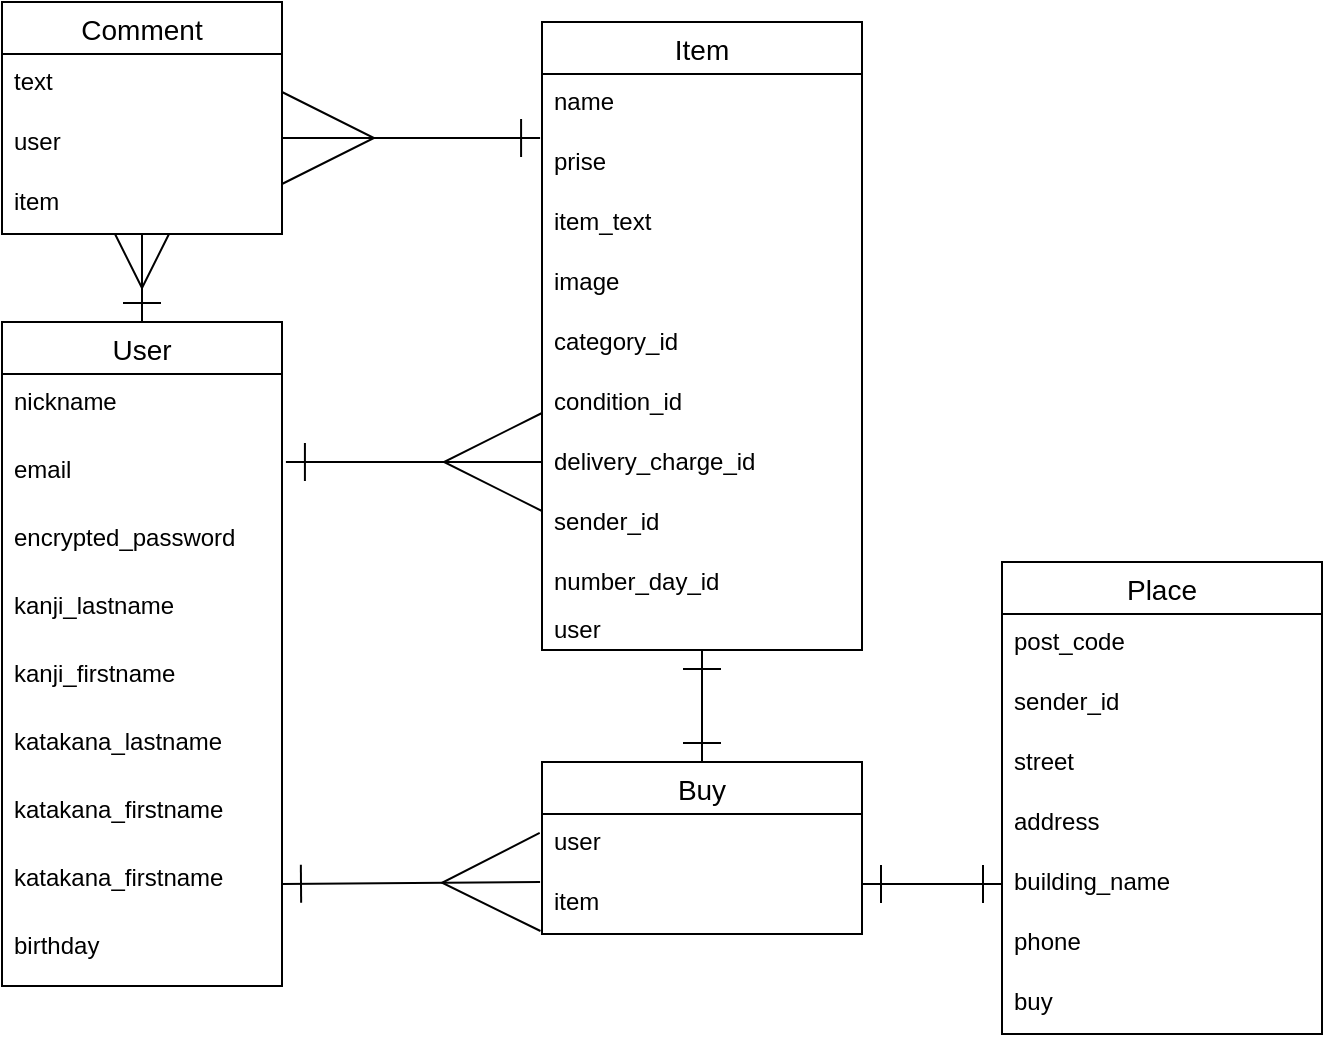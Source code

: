 <mxfile>
    <diagram id="KcV_us2dvVNL-EYU4mCv" name="ページ1">
        <mxGraphModel dx="699" dy="555" grid="1" gridSize="10" guides="1" tooltips="1" connect="1" arrows="1" fold="1" page="1" pageScale="1" pageWidth="827" pageHeight="1169" math="0" shadow="0">
            <root>
                <mxCell id="0"/>
                <mxCell id="1" parent="0"/>
                <mxCell id="88" value="" style="edgeStyle=none;html=1;startArrow=ERone;startFill=0;endArrow=ERmany;endFill=0;startSize=17;endSize=25;strokeColor=default;" edge="1" parent="1" source="2" target="29">
                    <mxGeometry relative="1" as="geometry"/>
                </mxCell>
                <mxCell id="2" value="User" style="swimlane;fontStyle=0;childLayout=stackLayout;horizontal=1;startSize=26;horizontalStack=0;resizeParent=1;resizeParentMax=0;resizeLast=0;collapsible=1;marginBottom=0;align=center;fontSize=14;" vertex="1" parent="1">
                    <mxGeometry x="10" y="160" width="140" height="332" as="geometry"/>
                </mxCell>
                <object label="nickname" id="7">
                    <mxCell style="text;strokeColor=none;fillColor=none;spacingLeft=4;spacingRight=4;overflow=hidden;rotatable=0;points=[[0,0.5],[1,0.5]];portConstraint=eastwest;fontSize=12;" vertex="1" parent="2">
                        <mxGeometry y="26" width="140" height="34" as="geometry"/>
                    </mxCell>
                </object>
                <object label="email" id="3">
                    <mxCell style="text;strokeColor=none;fillColor=none;spacingLeft=4;spacingRight=4;overflow=hidden;rotatable=0;points=[[0,0.5],[1,0.5]];portConstraint=eastwest;fontSize=12;" vertex="1" parent="2">
                        <mxGeometry y="60" width="140" height="34" as="geometry"/>
                    </mxCell>
                </object>
                <object label="encrypted_password" id="10">
                    <mxCell style="text;strokeColor=none;fillColor=none;spacingLeft=4;spacingRight=4;overflow=hidden;rotatable=0;points=[[0,0.5],[1,0.5]];portConstraint=eastwest;fontSize=12;" vertex="1" parent="2">
                        <mxGeometry y="94" width="140" height="34" as="geometry"/>
                    </mxCell>
                </object>
                <object label="kanji_lastname" id="11">
                    <mxCell style="text;strokeColor=none;fillColor=none;spacingLeft=4;spacingRight=4;overflow=hidden;rotatable=0;points=[[0,0.5],[1,0.5]];portConstraint=eastwest;fontSize=12;" vertex="1" parent="2">
                        <mxGeometry y="128" width="140" height="34" as="geometry"/>
                    </mxCell>
                </object>
                <object label="kanji_firstname" id="12">
                    <mxCell style="text;strokeColor=none;fillColor=none;spacingLeft=4;spacingRight=4;overflow=hidden;rotatable=0;points=[[0,0.5],[1,0.5]];portConstraint=eastwest;fontSize=12;" vertex="1" parent="2">
                        <mxGeometry y="162" width="140" height="34" as="geometry"/>
                    </mxCell>
                </object>
                <object label="katakana_lastname" id="57">
                    <mxCell style="text;strokeColor=none;fillColor=none;spacingLeft=4;spacingRight=4;overflow=hidden;rotatable=0;points=[[0,0.5],[1,0.5]];portConstraint=eastwest;fontSize=12;" vertex="1" parent="2">
                        <mxGeometry y="196" width="140" height="34" as="geometry"/>
                    </mxCell>
                </object>
                <object label="katakana_firstname" id="14">
                    <mxCell style="text;strokeColor=none;fillColor=none;spacingLeft=4;spacingRight=4;overflow=hidden;rotatable=0;points=[[0,0.5],[1,0.5]];portConstraint=eastwest;fontSize=12;" vertex="1" parent="2">
                        <mxGeometry y="230" width="140" height="34" as="geometry"/>
                    </mxCell>
                </object>
                <object label="katakana_firstname" id="79">
                    <mxCell style="text;strokeColor=none;fillColor=none;spacingLeft=4;spacingRight=4;overflow=hidden;rotatable=0;points=[[0,0.5],[1,0.5]];portConstraint=eastwest;fontSize=12;" vertex="1" parent="2">
                        <mxGeometry y="264" width="140" height="34" as="geometry"/>
                    </mxCell>
                </object>
                <object label="birthday" id="63">
                    <mxCell style="text;strokeColor=none;fillColor=none;spacingLeft=4;spacingRight=4;overflow=hidden;rotatable=0;points=[[0,0.5],[1,0.5]];portConstraint=eastwest;fontSize=12;" vertex="1" parent="2">
                        <mxGeometry y="298" width="140" height="34" as="geometry"/>
                    </mxCell>
                </object>
                <mxCell id="74" style="edgeStyle=none;html=1;startArrow=ERone;startFill=0;endArrow=ERmany;endFill=0;startSize=17;endSize=44;strokeColor=default;exitX=-0.006;exitY=0.067;exitDx=0;exitDy=0;exitPerimeter=0;" edge="1" parent="1" source="20">
                    <mxGeometry relative="1" as="geometry">
                        <mxPoint x="150" y="68" as="targetPoint"/>
                        <Array as="points">
                            <mxPoint x="200" y="68"/>
                        </Array>
                    </mxGeometry>
                </mxCell>
                <mxCell id="78" style="edgeStyle=none;html=1;startArrow=ERone;startFill=0;endArrow=ERone;endFill=0;startSize=17;endSize=17;strokeColor=default;entryX=0.5;entryY=0;entryDx=0;entryDy=0;" edge="1" parent="1" source="17" target="32">
                    <mxGeometry relative="1" as="geometry">
                        <mxPoint x="360" y="430" as="targetPoint"/>
                    </mxGeometry>
                </mxCell>
                <mxCell id="17" value="Item" style="swimlane;fontStyle=0;childLayout=stackLayout;horizontal=1;startSize=26;horizontalStack=0;resizeParent=1;resizeParentMax=0;resizeLast=0;collapsible=1;marginBottom=0;align=center;fontSize=14;" vertex="1" parent="1">
                    <mxGeometry x="280" y="10" width="160" height="314" as="geometry"/>
                </mxCell>
                <mxCell id="19" value="name" style="text;strokeColor=none;fillColor=none;spacingLeft=4;spacingRight=4;overflow=hidden;rotatable=0;points=[[0,0.5],[1,0.5]];portConstraint=eastwest;fontSize=12;" vertex="1" parent="17">
                    <mxGeometry y="26" width="160" height="30" as="geometry"/>
                </mxCell>
                <mxCell id="20" value="prise" style="text;strokeColor=none;fillColor=none;spacingLeft=4;spacingRight=4;overflow=hidden;rotatable=0;points=[[0,0.5],[1,0.5]];portConstraint=eastwest;fontSize=12;" vertex="1" parent="17">
                    <mxGeometry y="56" width="160" height="30" as="geometry"/>
                </mxCell>
                <mxCell id="24" value="item_text" style="text;strokeColor=none;fillColor=none;spacingLeft=4;spacingRight=4;overflow=hidden;rotatable=0;points=[[0,0.5],[1,0.5]];portConstraint=eastwest;fontSize=12;" vertex="1" parent="17">
                    <mxGeometry y="86" width="160" height="30" as="geometry"/>
                </mxCell>
                <mxCell id="22" value="image" style="text;strokeColor=none;fillColor=none;spacingLeft=4;spacingRight=4;overflow=hidden;rotatable=0;points=[[0,0.5],[1,0.5]];portConstraint=eastwest;fontSize=12;" vertex="1" parent="17">
                    <mxGeometry y="116" width="160" height="30" as="geometry"/>
                </mxCell>
                <mxCell id="21" value="category_id" style="text;strokeColor=none;fillColor=none;spacingLeft=4;spacingRight=4;overflow=hidden;rotatable=0;points=[[0,0.5],[1,0.5]];portConstraint=eastwest;fontSize=12;" vertex="1" parent="17">
                    <mxGeometry y="146" width="160" height="30" as="geometry"/>
                </mxCell>
                <mxCell id="23" value="condition_id" style="text;strokeColor=none;fillColor=none;spacingLeft=4;spacingRight=4;overflow=hidden;rotatable=0;points=[[0,0.5],[1,0.5]];portConstraint=eastwest;fontSize=12;" vertex="1" parent="17">
                    <mxGeometry y="176" width="160" height="30" as="geometry"/>
                </mxCell>
                <mxCell id="26" value="delivery_charge_id" style="text;strokeColor=none;fillColor=none;spacingLeft=4;spacingRight=4;overflow=hidden;rotatable=0;points=[[0,0.5],[1,0.5]];portConstraint=eastwest;fontSize=12;" vertex="1" parent="17">
                    <mxGeometry y="206" width="160" height="30" as="geometry"/>
                </mxCell>
                <mxCell id="27" value="sender_id" style="text;strokeColor=none;fillColor=none;spacingLeft=4;spacingRight=4;overflow=hidden;rotatable=0;points=[[0,0.5],[1,0.5]];portConstraint=eastwest;fontSize=12;" vertex="1" parent="17">
                    <mxGeometry y="236" width="160" height="30" as="geometry"/>
                </mxCell>
                <mxCell id="83" value="number_day_id" style="text;strokeColor=none;fillColor=none;spacingLeft=4;spacingRight=4;overflow=hidden;rotatable=0;points=[[0,0.5],[1,0.5]];portConstraint=eastwest;fontSize=12;" vertex="1" parent="17">
                    <mxGeometry y="266" width="160" height="24" as="geometry"/>
                </mxCell>
                <mxCell id="80" value="user" style="text;strokeColor=none;fillColor=none;spacingLeft=4;spacingRight=4;overflow=hidden;rotatable=0;points=[[0,0.5],[1,0.5]];portConstraint=eastwest;fontSize=12;" vertex="1" parent="17">
                    <mxGeometry y="290" width="160" height="24" as="geometry"/>
                </mxCell>
                <mxCell id="77" style="edgeStyle=none;html=1;entryX=0;entryY=0.5;entryDx=0;entryDy=0;startArrow=ERone;startFill=0;endArrow=ERone;endFill=0;startSize=17;endSize=17;strokeColor=default;" edge="1" parent="1" target="42">
                    <mxGeometry relative="1" as="geometry">
                        <mxPoint x="440" y="441" as="sourcePoint"/>
                    </mxGeometry>
                </mxCell>
                <mxCell id="32" value="Buy" style="swimlane;fontStyle=0;childLayout=stackLayout;horizontal=1;startSize=26;horizontalStack=0;resizeParent=1;resizeParentMax=0;resizeLast=0;collapsible=1;marginBottom=0;align=center;fontSize=14;" vertex="1" parent="1">
                    <mxGeometry x="280" y="380" width="160" height="86" as="geometry"/>
                </mxCell>
                <mxCell id="82" value="user" style="text;strokeColor=none;fillColor=none;spacingLeft=4;spacingRight=4;overflow=hidden;rotatable=0;points=[[0,0.5],[1,0.5]];portConstraint=eastwest;fontSize=12;" vertex="1" parent="32">
                    <mxGeometry y="26" width="160" height="30" as="geometry"/>
                </mxCell>
                <mxCell id="34" value="item" style="text;strokeColor=none;fillColor=none;spacingLeft=4;spacingRight=4;overflow=hidden;rotatable=0;points=[[0,0.5],[1,0.5]];portConstraint=eastwest;fontSize=12;" vertex="1" parent="32">
                    <mxGeometry y="56" width="160" height="30" as="geometry"/>
                </mxCell>
                <mxCell id="36" value="Place" style="swimlane;fontStyle=0;childLayout=stackLayout;horizontal=1;startSize=26;horizontalStack=0;resizeParent=1;resizeParentMax=0;resizeLast=0;collapsible=1;marginBottom=0;align=center;fontSize=14;" vertex="1" parent="1">
                    <mxGeometry x="510" y="280" width="160" height="236" as="geometry"/>
                </mxCell>
                <mxCell id="37" value="post_code" style="text;strokeColor=none;fillColor=none;spacingLeft=4;spacingRight=4;overflow=hidden;rotatable=0;points=[[0,0.5],[1,0.5]];portConstraint=eastwest;fontSize=12;" vertex="1" parent="36">
                    <mxGeometry y="26" width="160" height="30" as="geometry"/>
                </mxCell>
                <mxCell id="38" value="sender_id" style="text;strokeColor=none;fillColor=none;spacingLeft=4;spacingRight=4;overflow=hidden;rotatable=0;points=[[0,0.5],[1,0.5]];portConstraint=eastwest;fontSize=12;" vertex="1" parent="36">
                    <mxGeometry y="56" width="160" height="30" as="geometry"/>
                </mxCell>
                <mxCell id="40" value="street" style="text;strokeColor=none;fillColor=none;spacingLeft=4;spacingRight=4;overflow=hidden;rotatable=0;points=[[0,0.5],[1,0.5]];portConstraint=eastwest;fontSize=12;" vertex="1" parent="36">
                    <mxGeometry y="86" width="160" height="30" as="geometry"/>
                </mxCell>
                <mxCell id="39" value="address" style="text;strokeColor=none;fillColor=none;spacingLeft=4;spacingRight=4;overflow=hidden;rotatable=0;points=[[0,0.5],[1,0.5]];portConstraint=eastwest;fontSize=12;" vertex="1" parent="36">
                    <mxGeometry y="116" width="160" height="30" as="geometry"/>
                </mxCell>
                <mxCell id="42" value="building_name" style="text;strokeColor=none;fillColor=none;spacingLeft=4;spacingRight=4;overflow=hidden;rotatable=0;points=[[0,0.5],[1,0.5]];portConstraint=eastwest;fontSize=12;" vertex="1" parent="36">
                    <mxGeometry y="146" width="160" height="30" as="geometry"/>
                </mxCell>
                <mxCell id="84" value="phone" style="text;strokeColor=none;fillColor=none;spacingLeft=4;spacingRight=4;overflow=hidden;rotatable=0;points=[[0,0.5],[1,0.5]];portConstraint=eastwest;fontSize=12;" vertex="1" parent="36">
                    <mxGeometry y="176" width="160" height="30" as="geometry"/>
                </mxCell>
                <mxCell id="41" value="buy" style="text;strokeColor=none;fillColor=none;spacingLeft=4;spacingRight=4;overflow=hidden;rotatable=0;points=[[0,0.5],[1,0.5]];portConstraint=eastwest;fontSize=12;" vertex="1" parent="36">
                    <mxGeometry y="206" width="160" height="30" as="geometry"/>
                </mxCell>
                <mxCell id="60" style="edgeStyle=none;html=1;strokeColor=default;endArrow=ERmany;endFill=0;endSize=47;startArrow=ERone;startFill=0;startSize=17;exitX=1.014;exitY=0.294;exitDx=0;exitDy=0;exitPerimeter=0;" edge="1" parent="1" source="3">
                    <mxGeometry relative="1" as="geometry">
                        <mxPoint x="280" y="230" as="targetPoint"/>
                        <Array as="points">
                            <mxPoint x="210" y="230"/>
                        </Array>
                    </mxGeometry>
                </mxCell>
                <mxCell id="28" value="Comment" style="swimlane;fontStyle=0;childLayout=stackLayout;horizontal=1;startSize=26;horizontalStack=0;resizeParent=1;resizeParentMax=0;resizeLast=0;collapsible=1;marginBottom=0;align=center;fontSize=14;" vertex="1" parent="1">
                    <mxGeometry x="10" width="140" height="116" as="geometry"/>
                </mxCell>
                <mxCell id="85" value="text" style="text;strokeColor=none;fillColor=none;spacingLeft=4;spacingRight=4;overflow=hidden;rotatable=0;points=[[0,0.5],[1,0.5]];portConstraint=eastwest;fontSize=12;" vertex="1" parent="28">
                    <mxGeometry y="26" width="140" height="30" as="geometry"/>
                </mxCell>
                <mxCell id="86" value="user" style="text;strokeColor=none;fillColor=none;spacingLeft=4;spacingRight=4;overflow=hidden;rotatable=0;points=[[0,0.5],[1,0.5]];portConstraint=eastwest;fontSize=12;" vertex="1" parent="28">
                    <mxGeometry y="56" width="140" height="30" as="geometry"/>
                </mxCell>
                <mxCell id="29" value="item" style="text;strokeColor=none;fillColor=none;spacingLeft=4;spacingRight=4;overflow=hidden;rotatable=0;points=[[0,0.5],[1,0.5]];portConstraint=eastwest;fontSize=12;" vertex="1" parent="28">
                    <mxGeometry y="86" width="140" height="30" as="geometry"/>
                </mxCell>
                <mxCell id="68" style="edgeStyle=none;html=1;startArrow=ERone;startFill=0;endArrow=ERmany;endFill=0;startSize=17;endSize=47;strokeColor=default;exitX=1;exitY=0.5;exitDx=0;exitDy=0;entryX=-0.006;entryY=1.133;entryDx=0;entryDy=0;entryPerimeter=0;" edge="1" parent="1" source="79">
                    <mxGeometry relative="1" as="geometry">
                        <mxPoint x="150" y="403" as="sourcePoint"/>
                        <mxPoint x="279.04" y="439.99" as="targetPoint"/>
                        <Array as="points"/>
                    </mxGeometry>
                </mxCell>
            </root>
        </mxGraphModel>
    </diagram>
</mxfile>